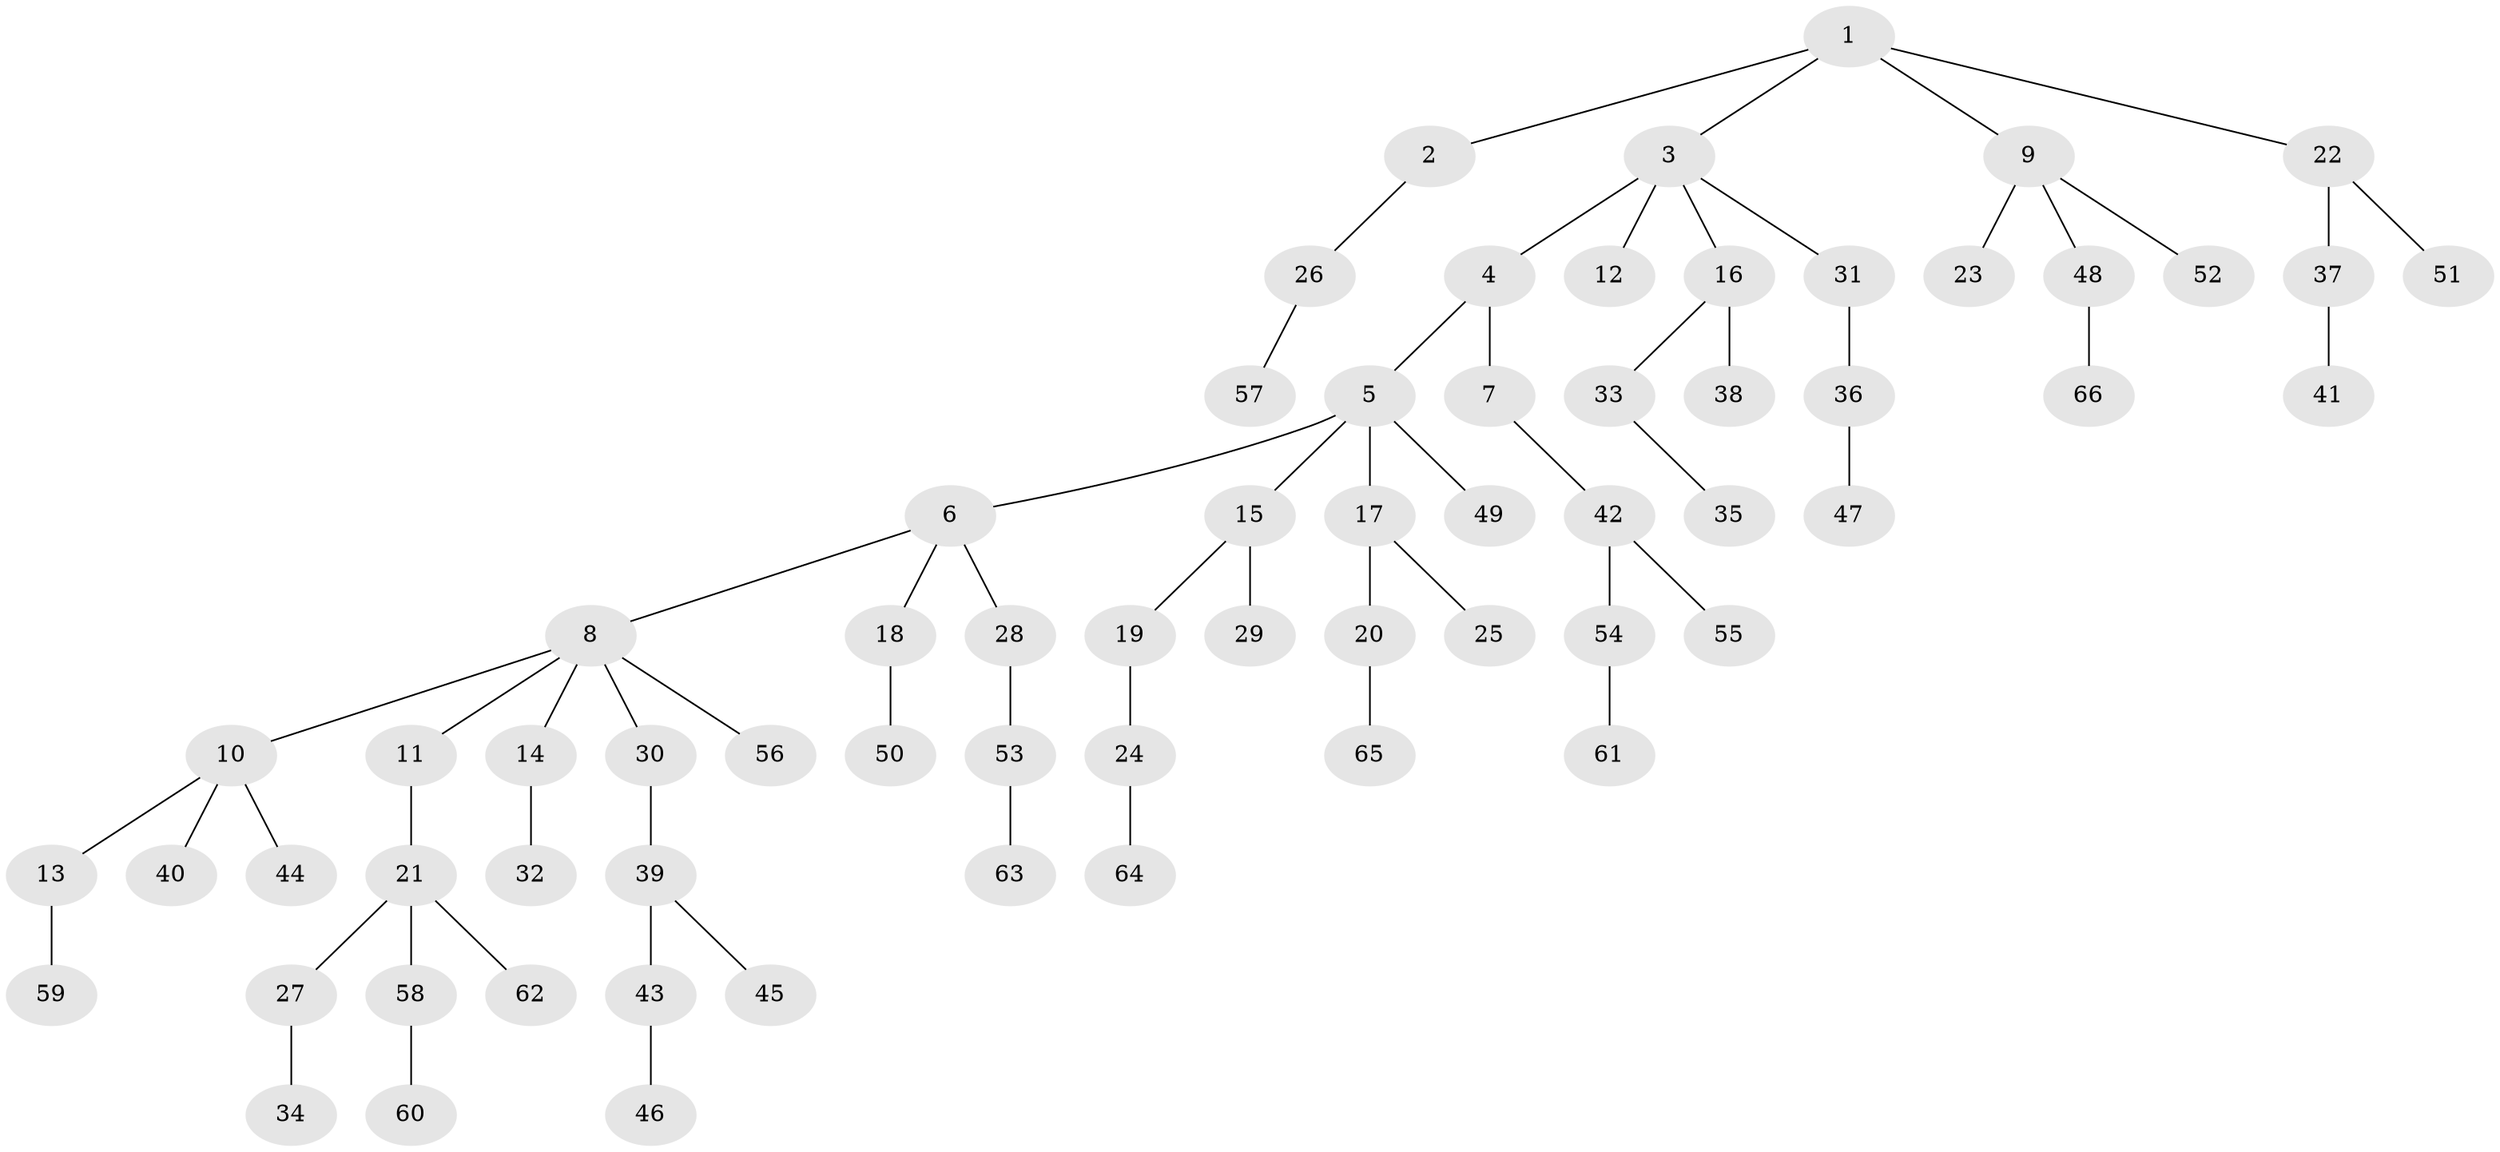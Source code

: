 // original degree distribution, {5: 0.05384615384615385, 2: 0.24615384615384617, 6: 0.007692307692307693, 3: 0.12307692307692308, 8: 0.007692307692307693, 4: 0.06153846153846154, 1: 0.5}
// Generated by graph-tools (version 1.1) at 2025/36/03/09/25 02:36:33]
// undirected, 66 vertices, 65 edges
graph export_dot {
graph [start="1"]
  node [color=gray90,style=filled];
  1;
  2;
  3;
  4;
  5;
  6;
  7;
  8;
  9;
  10;
  11;
  12;
  13;
  14;
  15;
  16;
  17;
  18;
  19;
  20;
  21;
  22;
  23;
  24;
  25;
  26;
  27;
  28;
  29;
  30;
  31;
  32;
  33;
  34;
  35;
  36;
  37;
  38;
  39;
  40;
  41;
  42;
  43;
  44;
  45;
  46;
  47;
  48;
  49;
  50;
  51;
  52;
  53;
  54;
  55;
  56;
  57;
  58;
  59;
  60;
  61;
  62;
  63;
  64;
  65;
  66;
  1 -- 2 [weight=1.0];
  1 -- 3 [weight=1.0];
  1 -- 9 [weight=1.0];
  1 -- 22 [weight=1.0];
  2 -- 26 [weight=1.0];
  3 -- 4 [weight=1.0];
  3 -- 12 [weight=2.0];
  3 -- 16 [weight=1.0];
  3 -- 31 [weight=1.0];
  4 -- 5 [weight=1.0];
  4 -- 7 [weight=1.0];
  5 -- 6 [weight=1.0];
  5 -- 15 [weight=1.0];
  5 -- 17 [weight=1.0];
  5 -- 49 [weight=1.0];
  6 -- 8 [weight=1.0];
  6 -- 18 [weight=1.0];
  6 -- 28 [weight=1.0];
  7 -- 42 [weight=1.0];
  8 -- 10 [weight=1.0];
  8 -- 11 [weight=1.0];
  8 -- 14 [weight=1.0];
  8 -- 30 [weight=1.0];
  8 -- 56 [weight=1.0];
  9 -- 23 [weight=1.0];
  9 -- 48 [weight=1.0];
  9 -- 52 [weight=1.0];
  10 -- 13 [weight=1.0];
  10 -- 40 [weight=1.0];
  10 -- 44 [weight=1.0];
  11 -- 21 [weight=1.0];
  13 -- 59 [weight=1.0];
  14 -- 32 [weight=1.0];
  15 -- 19 [weight=1.0];
  15 -- 29 [weight=1.0];
  16 -- 33 [weight=1.0];
  16 -- 38 [weight=1.0];
  17 -- 20 [weight=1.0];
  17 -- 25 [weight=2.0];
  18 -- 50 [weight=2.0];
  19 -- 24 [weight=2.0];
  20 -- 65 [weight=1.0];
  21 -- 27 [weight=1.0];
  21 -- 58 [weight=1.0];
  21 -- 62 [weight=1.0];
  22 -- 37 [weight=1.0];
  22 -- 51 [weight=1.0];
  24 -- 64 [weight=1.0];
  26 -- 57 [weight=1.0];
  27 -- 34 [weight=3.0];
  28 -- 53 [weight=2.0];
  30 -- 39 [weight=1.0];
  31 -- 36 [weight=2.0];
  33 -- 35 [weight=1.0];
  36 -- 47 [weight=1.0];
  37 -- 41 [weight=2.0];
  39 -- 43 [weight=2.0];
  39 -- 45 [weight=1.0];
  42 -- 54 [weight=1.0];
  42 -- 55 [weight=1.0];
  43 -- 46 [weight=1.0];
  48 -- 66 [weight=1.0];
  53 -- 63 [weight=1.0];
  54 -- 61 [weight=1.0];
  58 -- 60 [weight=1.0];
}
